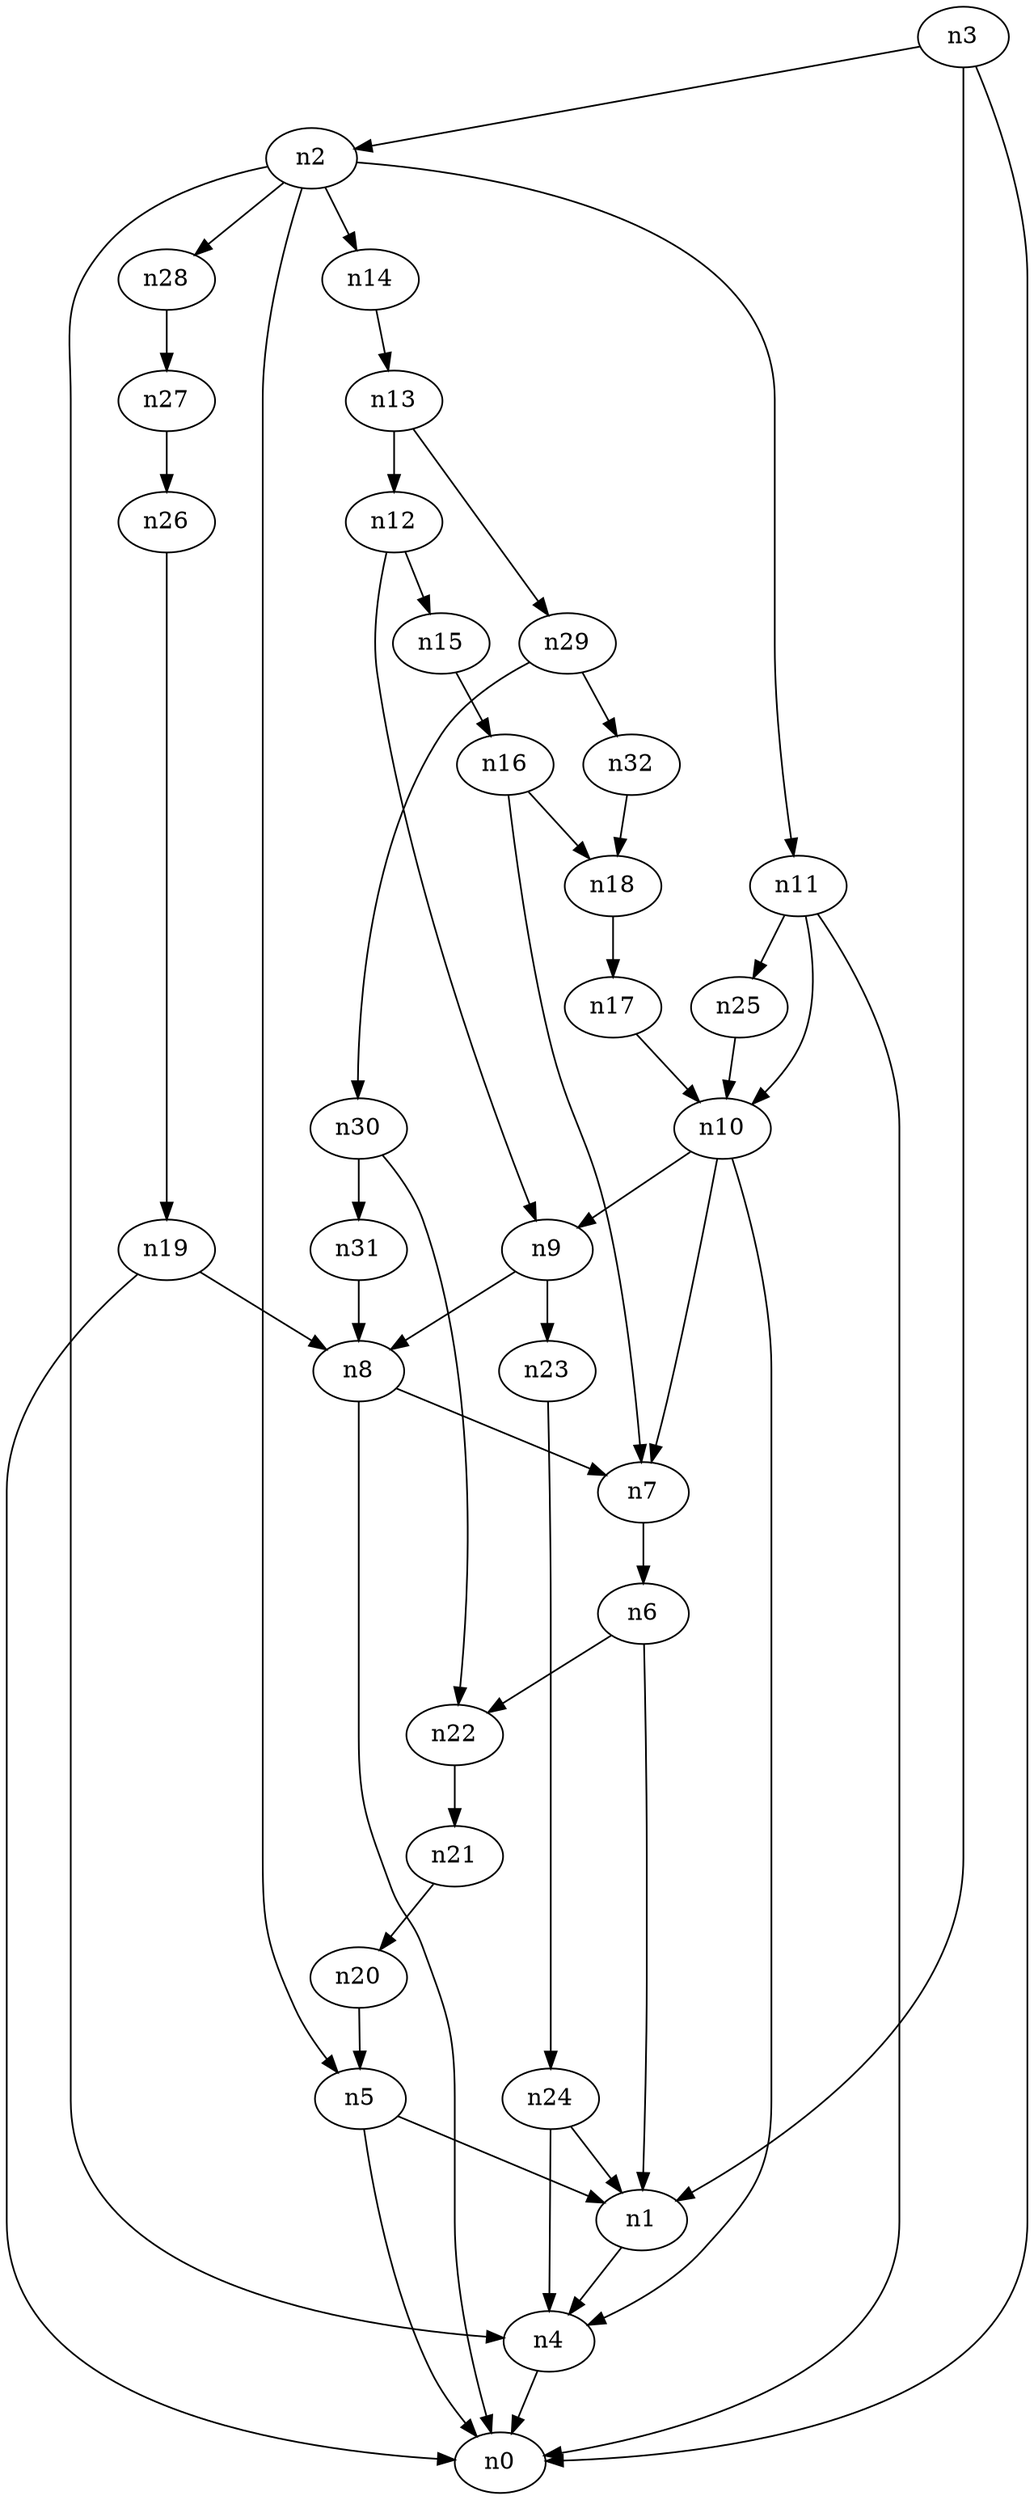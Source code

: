 digraph G {
	n1 -> n4	 [_graphml_id=e4];
	n2 -> n4	 [_graphml_id=e7];
	n2 -> n5	 [_graphml_id=e8];
	n2 -> n11	 [_graphml_id=e31];
	n2 -> n14	 [_graphml_id=e22];
	n2 -> n28	 [_graphml_id=e45];
	n3 -> n0	 [_graphml_id=e0];
	n3 -> n1	 [_graphml_id=e3];
	n3 -> n2	 [_graphml_id=e6];
	n4 -> n0	 [_graphml_id=e1];
	n5 -> n0	 [_graphml_id=e2];
	n5 -> n1	 [_graphml_id=e5];
	n6 -> n1	 [_graphml_id=e9];
	n6 -> n22	 [_graphml_id=e35];
	n7 -> n6	 [_graphml_id=e10];
	n8 -> n0	 [_graphml_id=e12];
	n8 -> n7	 [_graphml_id=e11];
	n9 -> n8	 [_graphml_id=e13];
	n9 -> n23	 [_graphml_id=e36];
	n10 -> n4	 [_graphml_id=e15];
	n10 -> n7	 [_graphml_id=e18];
	n10 -> n9	 [_graphml_id=e14];
	n11 -> n0	 [_graphml_id=e16];
	n11 -> n10	 [_graphml_id=e17];
	n11 -> n25	 [_graphml_id=e39];
	n12 -> n9	 [_graphml_id=e19];
	n12 -> n15	 [_graphml_id=e23];
	n13 -> n12	 [_graphml_id=e20];
	n13 -> n29	 [_graphml_id=e46];
	n14 -> n13	 [_graphml_id=e21];
	n15 -> n16	 [_graphml_id=e24];
	n16 -> n7	 [_graphml_id=e25];
	n16 -> n18	 [_graphml_id=e28];
	n17 -> n10	 [_graphml_id=e26];
	n18 -> n17	 [_graphml_id=e27];
	n19 -> n0	 [_graphml_id=e30];
	n19 -> n8	 [_graphml_id=e29];
	n20 -> n5	 [_graphml_id=e32];
	n21 -> n20	 [_graphml_id=e33];
	n22 -> n21	 [_graphml_id=e34];
	n23 -> n24	 [_graphml_id=e37];
	n24 -> n1	 [_graphml_id=e41];
	n24 -> n4	 [_graphml_id=e38];
	n25 -> n10	 [_graphml_id=e40];
	n26 -> n19	 [_graphml_id=e42];
	n27 -> n26	 [_graphml_id=e43];
	n28 -> n27	 [_graphml_id=e44];
	n29 -> n30	 [_graphml_id=e47];
	n29 -> n32	 [_graphml_id=e51];
	n30 -> n22	 [_graphml_id=e48];
	n30 -> n31	 [_graphml_id=e50];
	n31 -> n8	 [_graphml_id=e49];
	n32 -> n18	 [_graphml_id=e52];
}
